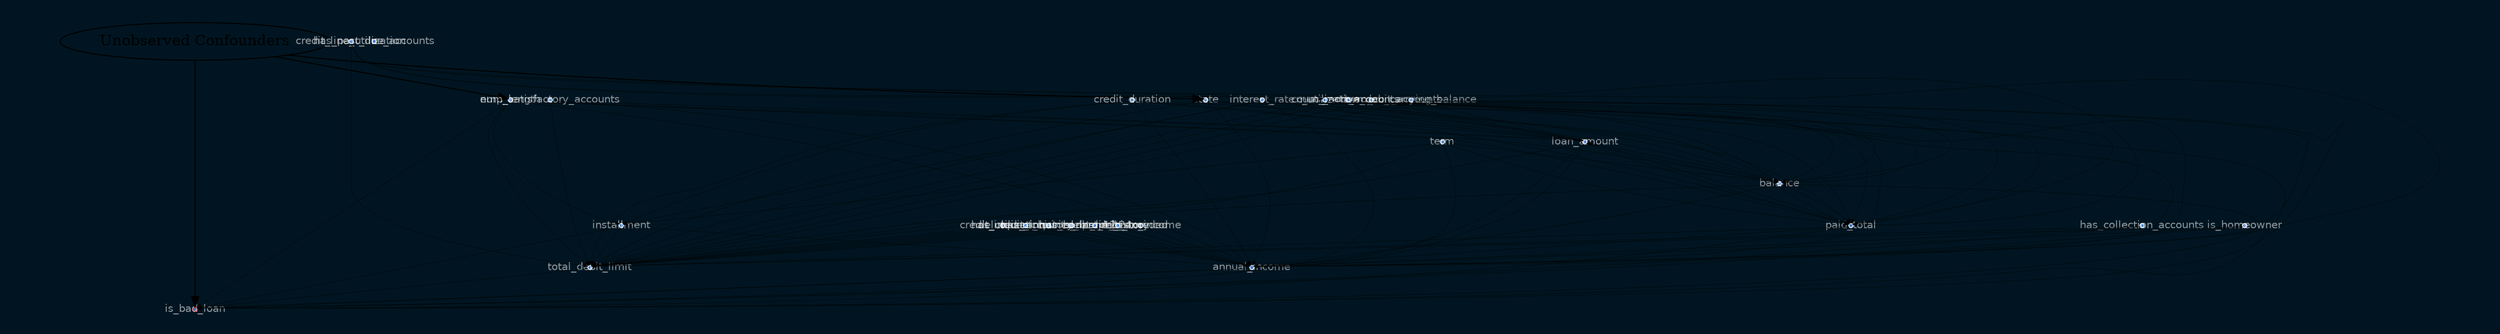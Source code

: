 digraph {
	graph [bb="0,0,1742.7,204",bgcolor="#001521",dpi=300,fontcolor="#FFFFFFD9",fontname=Helvetica,overlap=scale,pad="0.8,0.3",scale=0.5,splines=True];
	node [label="\N"];
	U[label="Unobserved Confounders"];
	emp_length	[color="#FFFFFFD9",fillcolor="#4a90e2d9",fixedsize=True,fontcolor="#FFFFFF8c",fontname=Helvetica,fontsize=10,height=0.055556,label="emp_length",penwidth=1,pos="1612.7,162",shape=circle,style=filled,width=0.055556];
	annual_income	[color="#FFFFFFD9",fillcolor="#4a90e2d9",fixedsize=True,fontcolor="#FFFFFF8c",fontname=Helvetica,fontsize=10,height=0.055556,label="annual_income",penwidth=1,pos="1080.7,2",shape=circle,style=filled,width=0.055556];
	emp_length -> annual_income	[arrowhead=normal,arrowsize=0.4,origin=learned,penwidth=0.25,pos="e,1082.7,2.9658 1611.4,160.01 1598.3,150.26 1490.7,71.289 1389.7,40 1272.1,3.5698 1119.1,2.6769 1086.8,2.9219",weight=433.6451858106088];
	total_debit_limit	[color="#FFFFFFD9",fillcolor="#4a90e2d9",fixedsize=True,fontcolor="#FFFFFF8c",fontname=Helvetica,fontsize=10,height=0.055556,label="total_debit_limit",penwidth=1,pos="1254.7,2",shape=circle,style=filled,width=0.055556];
	emp_length -> total_debit_limit	[arrowhead=normal,arrowsize=0.4,origin=learned,penwidth=0.25,pos="e,1256.7,3.1875 1613.7,159.9 1618.2,154.93 1635.8,134.18 1626.7,120 1580.5,48.048 1533.2,65.862 1451.7,40 1378.6,16.814 1285.4,6.1313 1260.8,3.6044",weight=24.38518547642241];
	loan_amount	[color="#FFFFFFD9",fillcolor="#4a90e2d9",fixedsize=True,fontcolor="#FFFFFF8c",fontname=Helvetica,fontsize=10,height=0.055556,label="loan_amount",penwidth=1,pos="670.69,122",shape=circle,style=filled,width=0.055556];
	emp_length -> loan_amount	[arrowhead=normal,arrowsize=0.4,origin=learned,penwidth=0.25,pos="e,672.39,123.07 1610.9,160.93 1567.7,159.18 755.03,126.4 676.74,123.24",weight=1.6664970613272239];
	installment	[color="#FFFFFFD9",fillcolor="#4a90e2d9",fixedsize=True,fontcolor="#FFFFFF8c",fontname=Helvetica,fontsize=10,height=0.055556,label="installment",penwidth=1,pos="1360.7,42",shape=circle,style=filled,width=0.055556];
	emp_length -> installment	[arrowhead=normal,arrowsize=0.4,origin=learned,penwidth=0.25,pos="e,1362.2,43.686 1611.1,160.25 1591.6,151.12 1400.9,61.814 1366.1,45.539",weight=1.0125314699007222];
	balance	[color="#FFFFFFD9",fillcolor="#4a90e2d9",fixedsize=True,fontcolor="#FFFFFF8c",fontname=Helvetica,fontsize=10,height=0.055556,label="balance",penwidth=1,pos="814.69,82",shape=circle,style=filled,width=0.055556];
	emp_length -> balance	[arrowhead=normal,arrowsize=0.4,origin=learned,penwidth=0.25,pos="e,816.3,83.227 1611,160.9 1588.4,159.49 1343.1,144.04 1145.7,124 1013.9,110.62 853.33,88.413 820.65,83.839",weight=-2.6681572726656277];
	paid_total	[color="#FFFFFFD9",fillcolor="#4a90e2d9",fixedsize=True,fontcolor="#FFFFFF8c",fontname=Helvetica,fontsize=10,height=0.055556,label="paid_total",penwidth=1,pos="772.69,42",shape=circle,style=filled,width=0.055556];
	emp_length -> paid_total	[arrowhead=normal,arrowsize=0.4,origin=learned,penwidth=0.25,pos="e,774.61,43.214 1611.1,160.74 1587.2,156.87 1304.6,111.23 1075.7,80 956.56,63.745 810.6,47.241 778.93,43.697",weight=-2.6705924498798526];
	loan_amount -> annual_income	[arrowhead=normal,arrowsize=0.4,origin=learned,penwidth=0.25,pos="e,1078.6,3.0189 668.87,120.9 639.48,119.17 264.34,95.996 317.69,40 345.38,10.931 1003.6,3.7481 1074.5,3.0576",weight=3.206986677408219];
	loan_amount -> total_debit_limit	[arrowhead=normal,arrowsize=0.4,origin=learned,penwidth=0.25,pos="e,1252.9,2.9763 671.43,119.95 677.17,111.88 715.73,59.489 761.69,40 855.46,0.22883 1199.1,2.3999 1248.7,2.9273",weight=4.708907073826453];
	loan_amount -> balance	[arrowhead=normal,arrowsize=0.4,origin=learned,penwidth=0.25,pos="e,812.81,83.203 671.57,120.21 684.02,115.31 782.73,89.245 808.82,83.942",weight=1.0168577317070862];
	loan_amount -> paid_total	[arrowhead=normal,arrowsize=0.4,origin=learned,penwidth=0.25,pos="e,771,43.431 670.36,119.9 675,111.46 745.78,57.151 767.21,45.287",weight=0.9930251994755188];
	installment -> annual_income	[arrowhead=normal,arrowsize=0.4,origin=learned,penwidth=0.25,pos="e,1082.3,3.2208 1358.9,40.757 1337.2,37.817 1125.3,9.0588 1086.7,3.8176",weight=91.27825537488087];
	installment -> total_debit_limit	[arrowhead=normal,arrowsize=0.4,origin=learned,penwidth=0.25,pos="e,1256.3,3.5723 1359.2,40.463 1348.2,36.521 1279.8,12.02 1260.1,4.9238",weight=-28.366440603632736];
	balance -> annual_income	[arrowhead=normal,arrowsize=0.4,origin=learned,penwidth=0.25,pos="e,1079.1,3.4568 816.12,80.58 835.14,75.003 1037.9,15.534 1074.9,4.6915",weight=-4.32409191857486];
	balance -> total_debit_limit	[arrowhead=normal,arrowsize=0.4,origin=learned,penwidth=0.25,pos="e,1253.4,4.3109 816.63,80.953 842.6,80.304 1121.4,72.705 1197.7,44 1220,35.585 1241.6,16.022 1250.4,7.3141",weight=-3.1917609313366517];
	balance -> loan_amount	[arrowhead=normal,arrowsize=0.4,origin=learned,penwidth=0.25,pos="e,672.34,120.83 813.6,83.87 800.35,88.956 702.42,114.81 676.52,120.07",weight=0.9447478700254546];
	balance -> paid_total	[arrowhead=normal,arrowsize=0.4,origin=learned,penwidth=0.25,pos="e,771.44,43.842 812.93,80.671 803.91,77.805 779.78,56.927 773.14,47.545",weight=-0.9764665220651348];
	paid_total -> annual_income	[arrowhead=normal,arrowsize=0.4,origin=learned,penwidth=0.25,pos="e,1078.9,3.2226 774.34,40.796 796.46,38.067 1033.1,8.8683 1074.5,3.7603",weight=-3.798500527404124];
	paid_total -> total_debit_limit	[arrowhead=normal,arrowsize=0.4,origin=learned,penwidth=0.25,pos="e,1252.7,3.1579 774.43,40.862 803.8,38.547 1194.7,7.7313 1248.5,3.4841",weight=-3.0897623136887296];
	paid_total -> loan_amount	[arrowhead=normal,arrowsize=0.4,origin=learned,penwidth=0.25,pos="e,672.54,120.5 773.06,44.004 768.94,52.107 697.65,106.82 676.15,118.72",weight=0.956580157054108];
	paid_total -> balance	[arrowhead=normal,arrowsize=0.4,origin=learned,penwidth=0.25,pos="e,815.9,80.34 774.56,43.364 783.69,46.373 807.8,67.261 814.3,76.556",weight=-1.0110729495328568];
	state	[color="#FFFFFFD9",fillcolor="#4a90e2d9",fixedsize=True,fontcolor="#FFFFFF8c",fontname=Helvetica,fontsize=10,height=0.055556,label="state",penwidth=1,pos="670.69,162",shape=circle,style=filled,width=0.055556];
	state -> annual_income	[arrowhead=normal,arrowsize=0.4,origin=learned,penwidth=0.25,pos="e,1078.5,3.0175 668.97,160.94 643.84,159.99 350.77,148.42 322.69,124 293.88,98.943 278.34,67.633 304.69,40 332.86,10.448 1002.2,3.696 1074.4,3.0534",weight=-106.12335300107677];
	state -> total_debit_limit	[arrowhead=normal,arrowsize=0.4,origin=learned,penwidth=0.25,pos="e,1252.8,2.9602 668.6,160.87 648.25,159.6 486.06,148.54 506.69,120 573.04,28.185 637.58,62.076 748.69,40 950.84,-0.16478 1206.2,2.1824 1248.6,2.8828",weight=-5.0978152587979695];
	state -> loan_amount	[arrowhead=normal,arrowsize=0.4,origin=learned,penwidth=0.25,pos="e,670.69,124.31 670.69,159.74 670.69,154.91 670.69,137.49 670.69,128.48",weight=1.1963642260205294];
	state -> balance	[arrowhead=normal,arrowsize=0.4,origin=learned,penwidth=0.25,pos="e,813.24,83.785 671.93,160.33 684.3,153.63 785.2,98.971 809.46,85.832",weight=-2.2216608276295085];
	state -> paid_total	[arrowhead=normal,arrowsize=0.4,origin=learned,penwidth=0.25,pos="e,771.08,43.416 668.67,160.86 649.01,159.44 492.34,147.25 512.69,120 520.88,109.03 728.76,54.446 766.75,44.542",weight=-2.22935346767303];
	debt_to_income	[color="#FFFFFFD9",fillcolor="#4a90e2d9",fixedsize=True,fontcolor="#FFFFFF8c",fontname=Helvetica,fontsize=10,height=0.055556,label="debt_to_income",penwidth=1,pos="394.69,42",shape=circle,style=filled,width=0.055556];
	debt_to_income -> annual_income	[arrowhead=normal,arrowsize=0.4,origin=learned,penwidth=0.25,pos="e,1079,3.069 396.55,40.81 398.74,40.592 402.47,40.234 405.69,40 683.52,19.763 1026.4,5.2459 1074.9,3.2383",weight=-998.8975788486205];
	debt_to_income -> total_debit_limit	[arrowhead=normal,arrowsize=0.4,origin=learned,penwidth=0.25,pos="e,1253,3.0434 396.55,40.803 398.74,40.579 402.47,40.216 405.69,40 757.92,16.327 1193.4,4.583 1248.8,3.1499",weight=51.247292059791725];
	num_satisfactory_accounts	[color="#FFFFFFD9",fillcolor="#4a90e2d9",fixedsize=True,fontcolor="#FFFFFF8c",fontname=Helvetica,fontsize=10,height=0.055556,label="num_satisfactory_accounts",penwidth=1,pos="222.69,162",shape=circle,style=filled,width=0.055556];
	num_satisfactory_accounts -> annual_income	[arrowhead=normal,arrowsize=0.4,origin=learned,penwidth=0.25,pos="e,1078.6,2.9875 222.85,159.96 224.46,149.77 238.98,67.382 289.69,40 362.78,0.5301 1003,2.6087 1074.2,2.964",weight=638.2688873829345];
	num_satisfactory_accounts -> total_debit_limit	[arrowhead=normal,arrowsize=0.4,origin=learned,penwidth=0.25,pos="e,1252.7,3.0087 224.12,160.58 240.43,155.78 392.98,111.09 517.69,80 595.1,60.699 613.74,51.546 692.69,40 920,6.7542 1203.4,3.3672 1248.5,3.035",weight=938.3306744619777];
	num_satisfactory_accounts -> loan_amount	[arrowhead=normal,arrowsize=0.4,origin=learned,penwidth=0.25,pos="e,668.85,123.15 224.56,160.83 226.74,160.62 230.48,160.28 233.69,160 410.08,144.52 626.62,126.63 664.8,123.48",weight=-1.174530291017505];
	num_active_debit_accounts	[color="#FFFFFFD9",fillcolor="#4a90e2d9",fixedsize=True,fontcolor="#FFFFFF8c",fontname=Helvetica,fontsize=10,height=0.055556,label="num_active_debit_accounts",penwidth=1,pos="1574.7,162",shape=circle,style=filled,width=0.055556];
	num_active_debit_accounts -> annual_income	[arrowhead=normal,arrowsize=0.4,origin=learned,penwidth=0.25,pos="e,1082.6,2.9487 1573.5,160.02 1561.7,150.36 1464.8,72.094 1371.7,40 1262.5,2.3417 1118.3,2.3713 1086.9,2.8655",weight=0.9978147243945006];
	num_active_debit_accounts -> total_debit_limit	[arrowhead=normal,arrowsize=0.4,origin=learned,penwidth=0.25,pos="e,1256.6,3.033 1573.9,160.04 1566.4,150.61 1503.9,74.072 1434.7,40 1371.9,9.0669 1284.5,3.9784 1260.8,3.1558",weight=626.926915860899];
	num_active_debit_accounts -> loan_amount	[arrowhead=normal,arrowsize=0.4,origin=learned,penwidth=0.25,pos="e,672.58,123.08 1573,160.93 1531.6,159.19 754.75,126.53 676.95,123.26",weight=-2.1409215793121383];
	num_active_debit_accounts -> balance	[arrowhead=normal,arrowsize=0.4,origin=learned,penwidth=0.25,pos="e,816.04,83.76 1572.8,160.98 1538.8,160.64 1052.9,155.28 914.69,124 876.54,115.37 834.22,93.612 819.81,85.826",weight=1.8724845215074086];
	num_active_debit_accounts -> paid_total	[arrowhead=normal,arrowsize=0.4,origin=learned,penwidth=0.25,pos="e,774.49,43.485 1572.9,160.93 1550.5,160.09 1325.3,151.13 1145.7,124 994.55,101.17 812.96,53.723 778.49,44.553",weight=1.7325891481244313];
	num_cc_carrying_balance	[color="#FFFFFFD9",fillcolor="#4a90e2d9",fixedsize=True,fontcolor="#FFFFFF8c",fontname=Helvetica,fontsize=10,height=0.055556,label="num_cc_carrying_balance",penwidth=1,pos="1004.7,162",shape=circle,style=filled,width=0.055556];
	num_cc_carrying_balance -> annual_income	[arrowhead=normal,arrowsize=0.4,origin=learned,penwidth=0.25,pos="e,1078.6,3.0183 1002.9,160.98 961.57,160.49 206.78,150.07 311.69,40 339.6,10.708 1003,3.7241 1074.5,3.0557",weight=151.36938674239133];
	num_cc_carrying_balance -> total_debit_limit	[arrowhead=normal,arrowsize=0.4,origin=learned,penwidth=0.25,pos="e,1253.8,4.1306 1006.1,160.41 1020.3,154.52 1136.2,105.5 1215.7,44 1230.4,32.64 1244.6,15.707 1251.1,7.6208",weight=440.97666997038766];
	num_cc_carrying_balance -> loan_amount	[arrowhead=normal,arrowsize=0.4,origin=learned,penwidth=0.25,pos="e,672.34,123.19 1002.9,160.8 978.76,158.05 719.1,128.51 676.57,123.67",weight=-2.9417654757194462];
	num_cc_carrying_balance -> balance	[arrowhead=normal,arrowsize=0.4,origin=learned,penwidth=0.25,pos="e,813.58,84.155 1002.7,160.97 983.44,160.66 828.37,157.16 800.69,124 791.41,112.89 804,95.303 810.82,87.265",weight=2.5043700160233002];
	num_cc_carrying_balance -> paid_total	[arrowhead=normal,arrowsize=0.4,origin=learned,penwidth=0.25,pos="e,770.96,43.405 1003,160.95 977.79,160.25 684.35,151.45 659.69,124 623.24,83.433 739.15,51.379 766.87,44.41",weight=2.2736674994527437];
	num_mort_accounts	[color="#FFFFFFD9",fillcolor="#4a90e2d9",fixedsize=True,fontcolor="#FFFFFF8c",fontname=Helvetica,fontsize=10,height=0.055556,label="num_mort_accounts",penwidth=1,pos="32.687,162",shape=circle,style=filled,width=0.055556];
	num_mort_accounts -> annual_income	[arrowhead=normal,arrowsize=0.4,origin=learned,penwidth=0.25,pos="e,1078.9,3.0085 33.052,159.79 34.756,154.34 42.463,131.79 56.687,120 138.08,52.537 176.97,60.445 280.69,40 445.21,7.5693 1010,3.4043 1074.6,3.0315",weight=487.4317657417363];
	num_mort_accounts -> total_debit_limit	[arrowhead=normal,arrowsize=0.4,origin=learned,penwidth=0.25,pos="e,1252.9,3.0238 34.254,160.62 59.754,154.43 391.46,74.481 663.69,40 904.29,9.5246 1203.3,3.7962 1248.8,3.0848",weight=36.39144033278009];
	num_mort_accounts -> loan_amount	[arrowhead=normal,arrowsize=0.4,origin=learned,penwidth=0.25,pos="e,668.97,123.1 34.517,160.89 69.778,158.79 603.42,127.01 664.92,123.34",weight=1.1331683677093731];
	num_mort_accounts -> balance	[arrowhead=normal,arrowsize=0.4,origin=learned,penwidth=0.25,pos="e,813.06,83.163 34.409,160.83 72.763,157 739.58,90.491 808.88,83.579",weight=-1.3857472751500994];
	num_mort_accounts -> paid_total	[arrowhead=normal,arrowsize=0.4,origin=learned,penwidth=0.25,pos="e,770.9,43.298 34.626,160.71 51.471,158.2 174.77,139.76 274.69,124 477.15,92.058 725.55,50.836 766.77,43.985",weight=-1.331299650029005];
	term	[color="#FFFFFFD9",fillcolor="#4a90e2d9",fixedsize=True,fontcolor="#FFFFFF8c",fontname=Helvetica,fontsize=10,height=0.055556,label="term",penwidth=1,pos="1156.7,122",shape=circle,style=filled,width=0.055556];
	term -> annual_income	[arrowhead=normal,arrowsize=0.4,origin=learned,penwidth=0.25,pos="e,1081.4,4.1679 1155.8,119.67 1148.6,108.38 1096.9,28.14 1083.7,7.7191",weight=656.6495954783135];
	term -> total_debit_limit	[arrowhead=normal,arrowsize=0.4,origin=learned,penwidth=0.25,pos="e,1255.7,4.0628 1157.9,120.17 1170,112.07 1267,47.133 1268.7,44 1275.3,31.419 1264.5,15.067 1258.4,7.3698",weight=-248.59033633504774];
	term -> installment	[arrowhead=normal,arrowsize=0.4,origin=learned,penwidth=0.25,pos="e,1359.1,43.604 1158.5,120.33 1176.3,113.48 1325,56.661 1355.3,45.062",weight=-5.705242118456838];
	term -> balance	[arrowhead=normal,arrowsize=0.4,origin=learned,penwidth=0.25,pos="e,816.37,83.187 1154.8,120.8 1130.1,118.04 863.18,88.388 820.44,83.64",weight=7.151568902802689];
	term -> paid_total	[arrowhead=normal,arrowsize=0.4,origin=learned,penwidth=0.25,pos="e,774.52,43.057 1155.3,120.28 1146.7,115.77 1098.8,91.163 1056.7,80 947.65,51.073 808.82,44.358 778.64,43.205",weight=7.184214809754648];
	interest_rate	[color="#FFFFFFD9",fillcolor="#4a90e2d9",fixedsize=True,fontcolor="#FFFFFF8c",fontname=Helvetica,fontsize=10,height=0.055556,label="interest_rate",penwidth=1,pos="1026.7,162",shape=circle,style=filled,width=0.055556];
	interest_rate -> annual_income	[arrowhead=normal,arrowsize=0.4,origin=learned,penwidth=0.25,pos="e,1078.6,3.0189 1024.9,160.84 999.15,158.44 698.38,130.45 659.69,124 582.49,111.14 263.71,96.662 317.69,40 345.38,10.931 1003.6,3.7481 1074.5,3.0576",weight=-55.47730533011151];
	interest_rate -> total_debit_limit	[arrowhead=normal,arrowsize=0.4,origin=learned,penwidth=0.25,pos="e,1255.9,3.739 1028.4,160.78 1040.6,159.18 1113.9,148.81 1167.7,124 1224.2,97.92 1253.9,99.183 1282.7,44 1290.7,28.759 1269.2,12.373 1259.3,5.8826",weight=-468.0013722039025];
	interest_rate -> loan_amount	[arrowhead=normal,arrowsize=0.4,origin=learned,penwidth=0.25,pos="e,672.44,123.19 1024.8,160.8 999,158.04 721.16,128.39 676.68,123.64",weight=-21.55176711658594];
	interest_rate -> installment	[arrowhead=normal,arrowsize=0.4,origin=learned,penwidth=0.25,pos="e,1359.9,44.016 1028.3,160.87 1047.1,159.38 1219.5,145.17 1265.7,124 1307.8,104.68 1345.9,61.107 1357.2,47.289",weight=3.508088150741046];
	interest_rate -> balance	[arrowhead=normal,arrowsize=0.4,origin=learned,penwidth=0.25,pos="e,815.01,84.26 1024.8,160.72 1006,157.96 854.96,135.56 838.69,124 825.98,114.97 818.95,96.926 816.15,88.1",weight=19.07680831717061];
	interest_rate -> paid_total	[arrowhead=normal,arrowsize=0.4,origin=learned,penwidth=0.25,pos="e,773.06,44.004 1024.7,160.72 1005.1,157.92 848.2,135.18 830.69,124 800.04,104.44 780.62,62.397 774.65,47.975",weight=18.92953685718822];
	credit_line_utilization	[color="#FFFFFFD9",fillcolor="#4a90e2d9",fixedsize=True,fontcolor="#FFFFFF8c",fontname=Helvetica,fontsize=10,height=0.055556,label="credit_line_utilization",penwidth=1,pos="1688.7,202",shape=circle,style=filled,width=0.055556];
	credit_line_utilization -> annual_income	[arrowhead=normal,arrowsize=0.4,origin=learned,penwidth=0.25,pos="e,1078.8,3.0283 1686.8,201 1625.2,200.84 46.575,196.6 14.687,164 -59.647,88.005 172.64,52.882 257.69,40 428.24,14.167 1008.1,4.1662 1074.5,3.0974",weight=-208.91630806750618];
	credit_line_utilization -> total_debit_limit	[arrowhead=normal,arrowsize=0.4,origin=learned,penwidth=0.25,pos="e,1256.6,3.1322 1688.7,199.9 1688.7,192.95 1688.7,154.42 1688.7,123 1688.7,123 1688.7,123 1688.7,81 1688.7,35.39 1312.6,7.1035 1260.6,3.4124",weight=83.72737558972638];
	credit_line_utilization -> balance	[arrowhead=normal,arrowsize=0.4,origin=learned,penwidth=0.25,pos="e,816.52,83.247 1687,200.78 1647,195.37 895.96,93.972 820.74,83.818",weight=-1.9347162454821998];
	credit_line_utilization -> paid_total	[arrowhead=normal,arrowsize=0.4,origin=learned,penwidth=0.25,pos="e,770.78,43.003 1686.8,201 1625.4,200.84 53.44,196.47 21.687,164 -90.583,49.21 688.01,43.319 766.37,43.016",weight=-1.9594611156806556];
	cc_utilization	[color="#FFFFFFD9",fillcolor="#4a90e2d9",fixedsize=True,fontcolor="#FFFFFF8c",fontname=Helvetica,fontsize=10,height=0.055556,label="cc_utilization",penwidth=1,pos="244.69,162",shape=circle,style=filled,width=0.055556];
	credit_line_utilization -> cc_utilization	[arrowhead=normal,arrowsize=0.4,origin=learned,penwidth=0.25,pos="e,246.57,163.05 1686.7,200.95 1629.6,199.45 349.68,165.76 250.74,163.16",weight=1.0857281370348686];
	cc_utilization -> annual_income	[arrowhead=normal,arrowsize=0.4,origin=learned,penwidth=0.25,pos="e,1078.5,3.0361 244.77,159.75 245.55,148.93 252.72,70.936 297.69,40 331.63,16.65 1002.1,4.3652 1074.4,3.1076",weight=134.49645660915183];
	cc_utilization -> total_debit_limit	[arrowhead=normal,arrowsize=0.4,origin=learned,penwidth=0.25,pos="e,1252.8,3.0284 246.1,160.57 262.17,155.7 412.45,110.3 535.69,80 618.22,59.706 638.53,51.867 722.69,40 937.64,9.6901 1205.1,3.8636 1248.6,3.0979",weight=45.685771991996724];
	cc_utilization -> loan_amount	[arrowhead=normal,arrowsize=0.4,origin=learned,penwidth=0.25,pos="e,668.93,123.16 246.59,160.83 275.08,158.29 615.3,127.94 664.72,123.53",weight=0.989146562342451];
	cc_utilization -> balance	[arrowhead=normal,arrowsize=0.4,origin=learned,penwidth=0.25,pos="e,812.8,83.373 246.81,160.82 267.8,158.98 440.06,143.7 578.69,124 670.55,110.94 781.56,89.501 808.56,84.209",weight=-1.7320408407634922];
	cc_utilization -> paid_total	[arrowhead=normal,arrowsize=0.4,origin=learned,penwidth=0.25,pos="e,770.89,43.401 246.2,160.66 275.21,154.18 711.7,56.629 766.95,44.282",weight=-1.7110372815327555];
	credit_utilization	[color="#FFFFFFD9",fillcolor="#4a90e2d9",fixedsize=True,fontcolor="#FFFFFF8c",fontname=Helvetica,fontsize=10,height=0.055556,label="credit_utilization",penwidth=1,pos="438.69,42",shape=circle,style=filled,width=0.055556];
	credit_utilization -> annual_income	[arrowhead=normal,arrowsize=0.4,origin=learned,penwidth=0.25,pos="e,1078.8,3.0881 440.55,40.812 442.74,40.596 446.47,40.24 449.69,40 708.37,20.663 1027.3,5.4892 1074.7,3.2777",weight=71.71051195124555];
	credit_utilization -> total_debit_limit	[arrowhead=normal,arrowsize=0.4,origin=learned,penwidth=0.25,pos="e,1252.7,3.0574 440.55,40.805 442.74,40.582 446.47,40.22 449.69,40 782.32,17.247 1193.3,4.7921 1248.5,3.1796",weight=-106.07849606625648];
	delinquent_history	[color="#FFFFFFD9",fillcolor="#4a90e2d9",fixedsize=True,fontcolor="#FFFFFF8c",fontname=Helvetica,fontsize=10,height=0.055556,label="delinquent_history",penwidth=1,pos="372.69,42",shape=circle,style=filled,width=0.055556];
	delinquent_history -> annual_income	[arrowhead=normal,arrowsize=0.4,origin=learned,penwidth=0.25,pos="e,1078.9,3.067 374.55,40.809 376.74,40.59 380.47,40.231 383.69,40 670.56,19.353 1024.6,5.1862 1074.7,3.2317",weight=-18.874989202551387];
	delinquent_history -> total_debit_limit	[arrowhead=normal,arrowsize=0.4,origin=learned,penwidth=0.25,pos="e,1252.9,3.0418 374.55,40.803 376.74,40.578 380.47,40.214 383.69,40 745.04,15.914 1191.8,4.5289 1248.7,3.1446",weight=27.55871947952037];
	credit_duration	[color="#FFFFFFD9",fillcolor="#4a90e2d9",fixedsize=True,fontcolor="#FFFFFF8c",fontname=Helvetica,fontsize=10,height=0.055556,label="credit_duration",penwidth=1,pos="1080.7,162",shape=circle,style=filled,width=0.055556];
	credit_duration -> annual_income	[arrowhead=normal,arrowsize=0.4,origin=learned,penwidth=0.25,pos="e,1080.7,4.2431 1080.7,159.99 1080.7,148.12 1080.7,34.925 1080.7,8.4978",weight=1213.6312726147344];
	credit_duration -> total_debit_limit	[arrowhead=normal,arrowsize=0.4,origin=learned,penwidth=0.25,pos="e,1256.7,3.0763 1082.5,160.9 1102.7,159.69 1288.7,147.97 1337.7,124 1383.7,101.48 1400.6,91.152 1420.7,44 1433.9,12.881 1292.1,4.6788 1260.8,3.2499",weight=448.4321489244838];
	credit_duration -> loan_amount	[arrowhead=normal,arrowsize=0.4,origin=learned,penwidth=0.25,pos="e,672.38,123.16 1078.9,160.83 1051.4,158.29 723.99,127.94 676.43,123.53",weight=4.733740630664761];
	credit_duration -> installment	[arrowhead=normal,arrowsize=0.4,origin=learned,penwidth=0.25,pos="e,1360.6,44.004 1082.4,160.96 1101.9,160.43 1281.5,154.79 1322.7,124 1348.8,104.45 1357.7,62.4 1360,47.976",weight=2.6294284123169596];
	credit_duration -> balance	[arrowhead=normal,arrowsize=0.4,origin=learned,penwidth=0.25,pos="e,816.09,84.257 1079,160.95 1064.2,160.47 956.18,155.92 876.69,124 853.22,114.57 829.34,95.549 819.44,87.148",weight=-7.607526309990913];
	credit_duration -> paid_total	[arrowhead=normal,arrowsize=0.4,origin=learned,penwidth=0.25,pos="e,774.22,43.587 1079.3,160.47 1059,152.68 818.67,60.615 778.4,45.187",weight=-7.4933766591530455];
	has_credit_inquiries_last_12m	[color="#FFFFFFD9",fillcolor="#4a90e2d9",fixedsize=True,fontcolor="#FFFFFF8c",fontname=Helvetica,fontsize=10,height=0.055556,label="has_credit_inquiries_last_12m",penwidth=1,pos="416.69,42",shape=circle,style=filled,width=0.055556];
	has_credit_inquiries_last_12m -> annual_income	[arrowhead=normal,arrowsize=0.4,origin=learned,penwidth=0.25,pos="e,1078.7,3.0857 418.55,40.811 420.74,40.594 424.47,40.237 427.69,40 695.38,20.254 1025.5,5.4267 1074.5,3.2706",weight=80.95457193812388];
	has_credit_inquiries_last_12m -> total_debit_limit	[arrowhead=normal,arrowsize=0.4,origin=learned,penwidth=0.25,pos="e,1252.6,3.0555 418.55,40.804 420.74,40.58 424.47,40.218 427.69,40 769.41,16.835 1191.6,4.7352 1248.3,3.1737",weight=-6.311437994133585];
	has_collection_accounts	[color="#FFFFFFD9",fillcolor="#4a90e2d9",fixedsize=True,fontcolor="#FFFFFF8c",fontname=Helvetica,fontsize=10,height=0.055556,label="has_collection_accounts",penwidth=1,pos="1186.7,42",shape=circle,style=filled,width=0.055556];
	has_collection_accounts -> annual_income	[arrowhead=normal,arrowsize=0.4,origin=learned,penwidth=0.25,pos="e,1082.3,3.5723 1185.2,40.463 1174.2,36.521 1105.8,12.02 1086.1,4.9238",weight=16.784894638482278];
	has_collection_accounts -> total_debit_limit	[arrowhead=normal,arrowsize=0.4,origin=learned,penwidth=0.25,pos="e,1253.3,3.8025 1187.9,40.34 1195.3,36.196 1235.6,13.672 1249.8,5.7544",weight=-25.985323713660147];
	has_accounts_opened_24m	[color="#FFFFFFD9",fillcolor="#4a90e2d9",fixedsize=True,fontcolor="#FFFFFF8c",fontname=Helvetica,fontsize=10,height=0.055556,label="has_accounts_opened_24m",penwidth=1,pos="482.69,42",shape=circle,style=filled,width=0.055556];
	has_accounts_opened_24m -> annual_income	[arrowhead=normal,arrowsize=0.4,origin=learned,penwidth=0.25,pos="e,1078.7,3.1292 484.4,40.891 517.32,38.799 1013.6,7.2626 1074.6,3.3891",weight=51.021079823969785];
	has_accounts_opened_24m -> total_debit_limit	[arrowhead=normal,arrowsize=0.4,origin=learned,penwidth=0.25,pos="e,1252.8,3.0826 484.56,40.875 487.55,40.677 493.57,40.285 498.69,40 810.73,22.613 1195.5,5.5975 1248.5,3.2699",weight=4.222970701894075];
	has_bankrupt_history	[color="#FFFFFFD9",fillcolor="#4a90e2d9",fixedsize=True,fontcolor="#FFFFFF8c",fontname=Helvetica,fontsize=10,height=0.055556,label="has_bankrupt_history",penwidth=1,pos="328.69,42",shape=circle,style=filled,width=0.055556];
	has_bankrupt_history -> annual_income	[arrowhead=normal,arrowsize=0.4,origin=learned,penwidth=0.25,pos="e,1078.8,3.0631 330.55,40.807 332.74,40.586 336.47,40.226 339.69,40 645.27,18.489 1022.6,5.0122 1074.6,3.2076",weight=11.453552572003199];
	has_bankrupt_history -> total_debit_limit	[arrowhead=normal,arrowsize=0.4,origin=learned,penwidth=0.25,pos="e,1252.8,3.0386 330.55,40.802 332.74,40.576 336.47,40.211 339.69,40 720.05,15.036 1190.6,4.3779 1248.7,3.1264",weight=-25.072049707579428];
	has_past_due_accounts	[color="#FFFFFFD9",fillcolor="#4a90e2d9",fixedsize=True,fontcolor="#FFFFFF8c",fontname=Helvetica,fontsize=10,height=0.055556,label="has_past_due_accounts",penwidth=1,pos="1740.7,202",shape=circle,style=filled,width=0.055556];
	debt_limit_exceded	[color="#FFFFFFD9",fillcolor="#4a90e2d9",fixedsize=True,fontcolor="#FFFFFF8c",fontname=Helvetica,fontsize=10,height=0.055556,label="debt_limit_exceded",penwidth=1,pos="350.69,42",shape=circle,style=filled,width=0.055556];
	debt_limit_exceded -> annual_income	[arrowhead=normal,arrowsize=0.4,origin=learned,penwidth=0.25,pos="e,1078.9,3.0651 352.55,40.808 354.74,40.588 358.47,40.229 361.69,40 658.21,18.9 1024.3,5.0705 1074.8,3.2138",weight=12.63106067218067];
	debt_limit_exceded -> total_debit_limit	[arrowhead=normal,arrowsize=0.4,origin=learned,penwidth=0.25,pos="e,1252.9,3.0402 352.55,40.802 354.74,40.577 358.47,40.213 361.69,40 732.91,15.451 1192.1,4.4305 1248.8,3.1314",weight=-151.74670350142807];
	is_bad_loan	[color="red",fillcolor="#4a90e2d9",fixedsize=True,fontcolor="#FFFFFF8c",fontname=Helvetica,fontsize=10,height=0.055556,label="is_bad_loan",penwidth=1,pos="1718.7,202",shape=circle,style=filled,width=0.055556];
	/* manually removed*/
	/*is_bad_loan -> total_debit_limit	[arrowhead=normal,arrowsize=0.4,origin=learned,penwidth=0.25,pos="e,1256.4,3.0923 1718.9,199.9 1720.1,192.98 1726.7,154.58 1726.7,123 1726.7,123 1726.7,123 1726.7,81 1726.7,31.316 1314.3,6.3658 1260.5,3.3189",weight=-2.1217888207967253];*/
	is_homeowner	[color="#FFFFFFD9",fillcolor="#4a90e2d9",fixedsize=True,fontcolor="#FFFFFF8c",fontname=Helvetica,fontsize=10,height=0.055556,label="is_homeowner",penwidth=1,pos="460.69,42",shape=circle,style=filled,width=0.055556];
	is_homeowner -> annual_income	[arrowhead=normal,arrowsize=0.4,origin=learned,penwidth=0.25,pos="e,1078.8,3.0904 462.55,40.813 464.74,40.598 468.47,40.244 471.69,40 720.86,21.109 1028,5.6147 1074.6,3.2989",weight=99.940246695216];
	is_homeowner -> total_debit_limit	[arrowhead=normal,arrowsize=0.4,origin=learned,penwidth=0.25,pos="e,1252.7,3.0594 462.55,40.805 464.74,40.583 468.47,40.222 471.69,40 795.23,17.659 1194.9,4.8491 1248.6,3.1855",weight=-12.316286915486096];

	/* manual relationships */
	{loan_amount, paid_total, balance, annual_income, total_debit_limit} -> is_bad_loan [arrowhead=normal,arrowsize=0.4,origin=learned,penwidth=0.25,pos="e,1256.4,3.0923 1718.9,199.9 1720.1,192.98 1726.7,154.58 1726.7,123 1726.7,123 1726.7,123 1726.7,81 1726.7,31.316 1314.3,6.3658 1260.5,3.3189",weight=-2.1217888207967253];
    {installment, num_active_debit_accounts, has_collection_accounts,num_cc_carrying_balance} -> is_bad_loan [arrowhead=normal,arrowsize=0.4,origin=learned,penwidth=0.25,pos="e,1256.4,3.0923 1718.9,199.9 1720.1,192.98 1726.7,154.58 1726.7,123 1726.7,123 1726.7,123 1726.7,81 1726.7,31.316 1314.3,6.3658 1260.5,3.3189",weight=-2.1217888207967253];
	{emp_length, is_homeowner, annual_income} -> is_bad_loan [arrowhead=normal,arrowsize=0.4,origin=learned,penwidth=0.25,pos="e,1256.4,3.0923 1718.9,199.9 1720.1,192.98 1726.7,154.58 1726.7,123 1726.7,123 1726.7,123 1726.7,81 1726.7,31.316 1314.3,6.3658 1260.5,3.3189",weight=-2.1217888207967253];
    U -> {is_bad_loan, state, emp_length};
}

